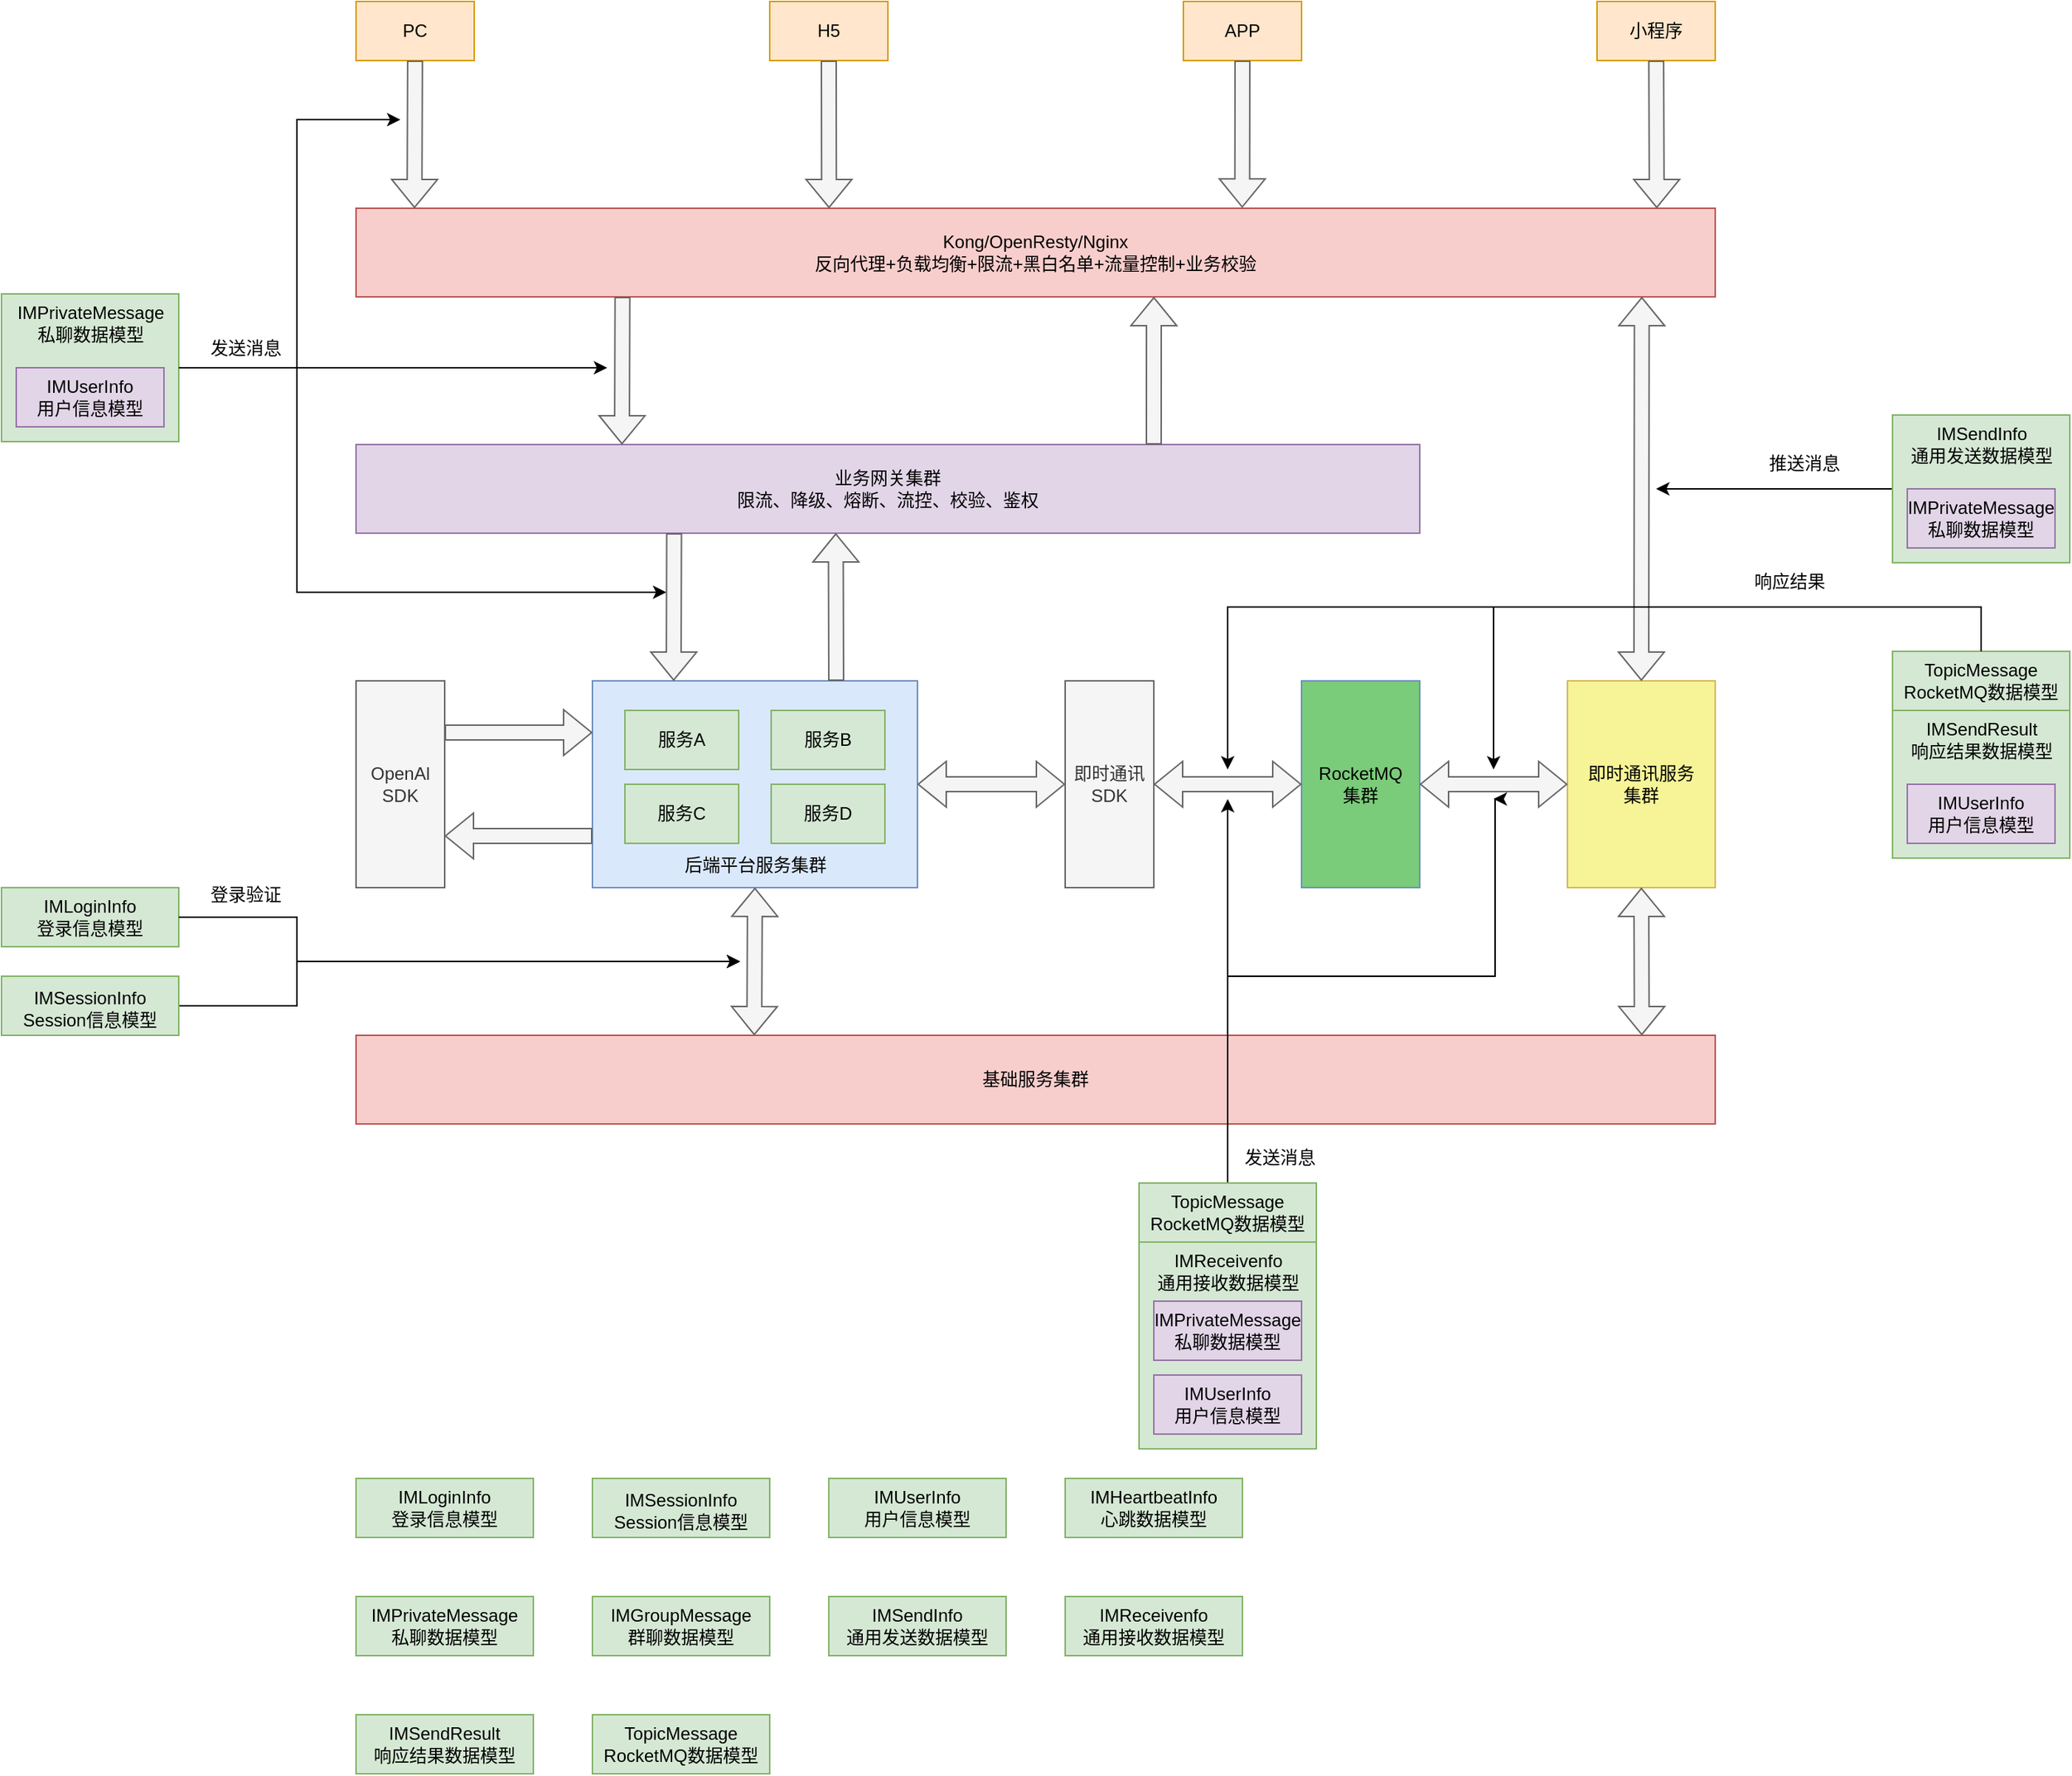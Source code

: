 <mxfile version="22.1.16" type="github">
  <diagram name="第 1 页" id="prUwxHIpTpnHMeyIK_7-">
    <mxGraphModel dx="3258" dy="2485" grid="1" gridSize="10" guides="1" tooltips="1" connect="1" arrows="1" fold="1" page="1" pageScale="1" pageWidth="827" pageHeight="1169" math="0" shadow="0">
      <root>
        <mxCell id="0" />
        <mxCell id="1" parent="0" />
        <mxCell id="vA53lnIsRnmp6saCnfre-1" value="PC" style="rounded=0;whiteSpace=wrap;html=1;fillColor=#ffe6cc;strokeColor=#d79b00;" vertex="1" parent="1">
          <mxGeometry x="40" y="-40" width="80" height="40" as="geometry" />
        </mxCell>
        <mxCell id="vA53lnIsRnmp6saCnfre-2" value="H5" style="rounded=0;whiteSpace=wrap;html=1;fillColor=#ffe6cc;strokeColor=#d79b00;" vertex="1" parent="1">
          <mxGeometry x="320" y="-40" width="80" height="40" as="geometry" />
        </mxCell>
        <mxCell id="vA53lnIsRnmp6saCnfre-3" value="APP" style="rounded=0;whiteSpace=wrap;html=1;fillColor=#ffe6cc;strokeColor=#d79b00;" vertex="1" parent="1">
          <mxGeometry x="600" y="-40" width="80" height="40" as="geometry" />
        </mxCell>
        <mxCell id="vA53lnIsRnmp6saCnfre-4" value="小程序" style="rounded=0;whiteSpace=wrap;html=1;fillColor=#ffe6cc;strokeColor=#d79b00;" vertex="1" parent="1">
          <mxGeometry x="880" y="-40" width="80" height="40" as="geometry" />
        </mxCell>
        <mxCell id="vA53lnIsRnmp6saCnfre-5" value="Kong/OpenResty/Nginx&lt;br&gt;反向代理+负载均衡+限流+黑白名单+流量控制+业务校验" style="rounded=0;whiteSpace=wrap;html=1;fillColor=#f8cecc;strokeColor=#b85450;" vertex="1" parent="1">
          <mxGeometry x="40" y="100" width="920" height="60" as="geometry" />
        </mxCell>
        <mxCell id="vA53lnIsRnmp6saCnfre-6" value="业务网关集群&lt;br&gt;限流、降级、熔断、流控、校验、鉴权" style="rounded=0;whiteSpace=wrap;html=1;fillColor=#e1d5e7;strokeColor=#9673a6;" vertex="1" parent="1">
          <mxGeometry x="40" y="260" width="720" height="60" as="geometry" />
        </mxCell>
        <mxCell id="vA53lnIsRnmp6saCnfre-9" value="OpenAl&lt;br&gt;SDK" style="rounded=0;whiteSpace=wrap;html=1;fillColor=#f5f5f5;fontColor=#333333;strokeColor=#666666;" vertex="1" parent="1">
          <mxGeometry x="40" y="420" width="60" height="140" as="geometry" />
        </mxCell>
        <mxCell id="vA53lnIsRnmp6saCnfre-10" value="即时通讯&lt;br&gt;SDK" style="rounded=0;whiteSpace=wrap;html=1;fillColor=#f5f5f5;fontColor=#333333;strokeColor=#666666;" vertex="1" parent="1">
          <mxGeometry x="520" y="420" width="60" height="140" as="geometry" />
        </mxCell>
        <mxCell id="vA53lnIsRnmp6saCnfre-18" value="" style="group" vertex="1" connectable="0" parent="1">
          <mxGeometry x="200" y="420" width="220" height="140" as="geometry" />
        </mxCell>
        <mxCell id="vA53lnIsRnmp6saCnfre-12" value="" style="rounded=0;whiteSpace=wrap;html=1;fillColor=#dae8fc;strokeColor=#6c8ebf;" vertex="1" parent="vA53lnIsRnmp6saCnfre-18">
          <mxGeometry width="220" height="140" as="geometry" />
        </mxCell>
        <mxCell id="vA53lnIsRnmp6saCnfre-14" value="服务A" style="rounded=0;whiteSpace=wrap;html=1;fillColor=#d5e8d4;strokeColor=#82b366;" vertex="1" parent="vA53lnIsRnmp6saCnfre-18">
          <mxGeometry x="22" y="20" width="77" height="40" as="geometry" />
        </mxCell>
        <mxCell id="vA53lnIsRnmp6saCnfre-15" value="服务B" style="rounded=0;whiteSpace=wrap;html=1;fillColor=#d5e8d4;strokeColor=#82b366;" vertex="1" parent="vA53lnIsRnmp6saCnfre-18">
          <mxGeometry x="121" y="20" width="77" height="40" as="geometry" />
        </mxCell>
        <mxCell id="vA53lnIsRnmp6saCnfre-16" value="服务C" style="rounded=0;whiteSpace=wrap;html=1;fillColor=#d5e8d4;strokeColor=#82b366;" vertex="1" parent="vA53lnIsRnmp6saCnfre-18">
          <mxGeometry x="22" y="70" width="77" height="40" as="geometry" />
        </mxCell>
        <mxCell id="vA53lnIsRnmp6saCnfre-17" value="服务D" style="rounded=0;whiteSpace=wrap;html=1;fillColor=#d5e8d4;strokeColor=#82b366;" vertex="1" parent="vA53lnIsRnmp6saCnfre-18">
          <mxGeometry x="121" y="70" width="77" height="40" as="geometry" />
        </mxCell>
        <mxCell id="vA53lnIsRnmp6saCnfre-13" value="后端平台服务集群" style="text;html=1;align=center;verticalAlign=middle;resizable=0;points=[];autosize=1;strokeColor=none;fillColor=none;" vertex="1" parent="vA53lnIsRnmp6saCnfre-18">
          <mxGeometry x="50" y="110" width="120" height="30" as="geometry" />
        </mxCell>
        <mxCell id="vA53lnIsRnmp6saCnfre-19" value="RocketMQ&lt;br&gt;集群" style="rounded=0;whiteSpace=wrap;html=1;fillColor=#7ACC7A;strokeColor=#6c8ebf;" vertex="1" parent="1">
          <mxGeometry x="680" y="420" width="80" height="140" as="geometry" />
        </mxCell>
        <mxCell id="vA53lnIsRnmp6saCnfre-20" value="即时通讯服务&lt;br&gt;集群" style="rounded=0;whiteSpace=wrap;html=1;fillColor=#F7F497;strokeColor=#d6b656;" vertex="1" parent="1">
          <mxGeometry x="860" y="420" width="100" height="140" as="geometry" />
        </mxCell>
        <mxCell id="vA53lnIsRnmp6saCnfre-24" value="IMHeartbeatInfo&lt;br&gt;心跳数据模型" style="rounded=0;whiteSpace=wrap;html=1;fillColor=#d5e8d4;strokeColor=#82b366;spacing=6;" vertex="1" parent="1">
          <mxGeometry x="520" y="960" width="120" height="40" as="geometry" />
        </mxCell>
        <mxCell id="vA53lnIsRnmp6saCnfre-26" value="IMGroupMessage&lt;br&gt;群聊数据模型" style="rounded=0;whiteSpace=wrap;html=1;fillColor=#d5e8d4;strokeColor=#82b366;spacing=6;" vertex="1" parent="1">
          <mxGeometry x="200" y="1040" width="120" height="40" as="geometry" />
        </mxCell>
        <mxCell id="vA53lnIsRnmp6saCnfre-29" value="IMSendResult&lt;br&gt;响应结果数据模型" style="rounded=0;whiteSpace=wrap;html=1;fillColor=#d5e8d4;strokeColor=#82b366;spacing=6;" vertex="1" parent="1">
          <mxGeometry x="40" y="1120" width="120" height="40" as="geometry" />
        </mxCell>
        <mxCell id="vA53lnIsRnmp6saCnfre-30" value="TopicMessage&lt;br&gt;RocketMQ数据模型" style="rounded=0;whiteSpace=wrap;html=1;fillColor=#d5e8d4;strokeColor=#82b366;spacing=6;" vertex="1" parent="1">
          <mxGeometry x="200" y="1120" width="120" height="40" as="geometry" />
        </mxCell>
        <mxCell id="vA53lnIsRnmp6saCnfre-34" value="" style="shape=flexArrow;endArrow=classic;html=1;rounded=0;fillColor=#f5f5f5;strokeColor=#666666;entryX=0.043;entryY=0;entryDx=0;entryDy=0;entryPerimeter=0;" edge="1" parent="1" source="vA53lnIsRnmp6saCnfre-1" target="vA53lnIsRnmp6saCnfre-5">
          <mxGeometry width="50" height="50" relative="1" as="geometry">
            <mxPoint x="79.58" y="40" as="sourcePoint" />
            <mxPoint x="79.58" y="85" as="targetPoint" />
          </mxGeometry>
        </mxCell>
        <mxCell id="vA53lnIsRnmp6saCnfre-36" value="" style="shape=flexArrow;endArrow=classic;html=1;rounded=0;fillColor=#f5f5f5;strokeColor=#666666;exitX=0.5;exitY=1;exitDx=0;exitDy=0;entryX=0.348;entryY=0;entryDx=0;entryDy=0;entryPerimeter=0;" edge="1" parent="1" source="vA53lnIsRnmp6saCnfre-2" target="vA53lnIsRnmp6saCnfre-5">
          <mxGeometry width="50" height="50" relative="1" as="geometry">
            <mxPoint x="359.81" y="40" as="sourcePoint" />
            <mxPoint x="360" y="90" as="targetPoint" />
          </mxGeometry>
        </mxCell>
        <mxCell id="vA53lnIsRnmp6saCnfre-37" value="" style="shape=flexArrow;endArrow=classic;html=1;rounded=0;fillColor=#f5f5f5;strokeColor=#666666;entryX=0.652;entryY=-0.006;entryDx=0;entryDy=0;entryPerimeter=0;" edge="1" parent="1" source="vA53lnIsRnmp6saCnfre-3" target="vA53lnIsRnmp6saCnfre-5">
          <mxGeometry width="50" height="50" relative="1" as="geometry">
            <mxPoint x="639.6" y="40" as="sourcePoint" />
            <mxPoint x="639.6" y="100" as="targetPoint" />
          </mxGeometry>
        </mxCell>
        <mxCell id="vA53lnIsRnmp6saCnfre-38" value="" style="shape=flexArrow;endArrow=classic;html=1;rounded=0;fillColor=#f5f5f5;strokeColor=#666666;entryX=0.957;entryY=0;entryDx=0;entryDy=0;entryPerimeter=0;" edge="1" parent="1" source="vA53lnIsRnmp6saCnfre-4" target="vA53lnIsRnmp6saCnfre-5">
          <mxGeometry width="50" height="50" relative="1" as="geometry">
            <mxPoint x="919.8" y="40" as="sourcePoint" />
            <mxPoint x="920" y="80" as="targetPoint" />
          </mxGeometry>
        </mxCell>
        <mxCell id="vA53lnIsRnmp6saCnfre-39" value="" style="shape=flexArrow;endArrow=classic;html=1;rounded=0;fillColor=#f5f5f5;strokeColor=#666666;entryX=0.25;entryY=0;entryDx=0;entryDy=0;exitX=0.196;exitY=1;exitDx=0;exitDy=0;exitPerimeter=0;" edge="1" parent="1" source="vA53lnIsRnmp6saCnfre-5" target="vA53lnIsRnmp6saCnfre-6">
          <mxGeometry width="50" height="50" relative="1" as="geometry">
            <mxPoint x="220" y="250" as="sourcePoint" />
            <mxPoint x="190" y="310" as="targetPoint" />
          </mxGeometry>
        </mxCell>
        <mxCell id="vA53lnIsRnmp6saCnfre-40" value="" style="shape=flexArrow;endArrow=classic;html=1;rounded=0;fillColor=#f5f5f5;strokeColor=#666666;exitX=0.75;exitY=0;exitDx=0;exitDy=0;entryX=0.587;entryY=1;entryDx=0;entryDy=0;entryPerimeter=0;" edge="1" parent="1" source="vA53lnIsRnmp6saCnfre-6" target="vA53lnIsRnmp6saCnfre-5">
          <mxGeometry width="50" height="50" relative="1" as="geometry">
            <mxPoint x="450" y="240" as="sourcePoint" />
            <mxPoint x="580" y="250" as="targetPoint" />
          </mxGeometry>
        </mxCell>
        <mxCell id="vA53lnIsRnmp6saCnfre-41" value="" style="shape=flexArrow;endArrow=classic;html=1;rounded=0;fillColor=#f5f5f5;strokeColor=#666666;entryX=0.25;entryY=0;entryDx=0;entryDy=0;exitX=0.299;exitY=1;exitDx=0;exitDy=0;exitPerimeter=0;" edge="1" parent="1" source="vA53lnIsRnmp6saCnfre-6" target="vA53lnIsRnmp6saCnfre-12">
          <mxGeometry width="50" height="50" relative="1" as="geometry">
            <mxPoint x="255" y="330" as="sourcePoint" />
            <mxPoint x="230" y="270" as="targetPoint" />
          </mxGeometry>
        </mxCell>
        <mxCell id="vA53lnIsRnmp6saCnfre-42" value="" style="shape=flexArrow;endArrow=classic;html=1;rounded=0;fillColor=#f5f5f5;strokeColor=#666666;exitX=0.75;exitY=0;exitDx=0;exitDy=0;entryX=0.451;entryY=1;entryDx=0;entryDy=0;entryPerimeter=0;" edge="1" parent="1" source="vA53lnIsRnmp6saCnfre-12" target="vA53lnIsRnmp6saCnfre-6">
          <mxGeometry width="50" height="50" relative="1" as="geometry">
            <mxPoint x="360" y="400" as="sourcePoint" />
            <mxPoint x="365" y="340" as="targetPoint" />
          </mxGeometry>
        </mxCell>
        <mxCell id="vA53lnIsRnmp6saCnfre-43" value="" style="shape=flexArrow;endArrow=classic;html=1;rounded=0;fillColor=#f5f5f5;strokeColor=#666666;entryX=0;entryY=0.25;entryDx=0;entryDy=0;exitX=1;exitY=0.25;exitDx=0;exitDy=0;" edge="1" parent="1" source="vA53lnIsRnmp6saCnfre-9" target="vA53lnIsRnmp6saCnfre-12">
          <mxGeometry width="50" height="50" relative="1" as="geometry">
            <mxPoint x="130" y="370" as="sourcePoint" />
            <mxPoint x="130" y="470" as="targetPoint" />
          </mxGeometry>
        </mxCell>
        <mxCell id="vA53lnIsRnmp6saCnfre-44" value="" style="shape=flexArrow;endArrow=classic;html=1;rounded=0;fillColor=#f5f5f5;strokeColor=#666666;exitX=0;exitY=0.75;exitDx=0;exitDy=0;entryX=1;entryY=0.75;entryDx=0;entryDy=0;" edge="1" parent="1" source="vA53lnIsRnmp6saCnfre-12" target="vA53lnIsRnmp6saCnfre-9">
          <mxGeometry width="50" height="50" relative="1" as="geometry">
            <mxPoint x="30" y="520" as="sourcePoint" />
            <mxPoint x="120" y="600" as="targetPoint" />
          </mxGeometry>
        </mxCell>
        <mxCell id="vA53lnIsRnmp6saCnfre-45" value="" style="shape=flexArrow;endArrow=classic;startArrow=classic;html=1;rounded=0;fillColor=#f5f5f5;strokeColor=#666666;exitX=0.5;exitY=0;exitDx=0;exitDy=0;entryX=0.946;entryY=1;entryDx=0;entryDy=0;entryPerimeter=0;" edge="1" parent="1" source="vA53lnIsRnmp6saCnfre-20" target="vA53lnIsRnmp6saCnfre-5">
          <mxGeometry width="100" height="100" relative="1" as="geometry">
            <mxPoint x="920" y="420" as="sourcePoint" />
            <mxPoint x="910" y="170" as="targetPoint" />
          </mxGeometry>
        </mxCell>
        <mxCell id="vA53lnIsRnmp6saCnfre-46" value="" style="shape=flexArrow;endArrow=classic;startArrow=classic;html=1;rounded=0;fillColor=#f5f5f5;strokeColor=#666666;exitX=0;exitY=0.5;exitDx=0;exitDy=0;" edge="1" parent="1" source="vA53lnIsRnmp6saCnfre-20" target="vA53lnIsRnmp6saCnfre-19">
          <mxGeometry width="100" height="100" relative="1" as="geometry">
            <mxPoint x="780" y="480" as="sourcePoint" />
            <mxPoint x="780" y="220" as="targetPoint" />
          </mxGeometry>
        </mxCell>
        <mxCell id="vA53lnIsRnmp6saCnfre-47" value="" style="shape=flexArrow;endArrow=classic;startArrow=classic;html=1;rounded=0;fillColor=#f5f5f5;strokeColor=#666666;" edge="1" parent="1" source="vA53lnIsRnmp6saCnfre-19" target="vA53lnIsRnmp6saCnfre-10">
          <mxGeometry width="100" height="100" relative="1" as="geometry">
            <mxPoint x="680" y="489.72" as="sourcePoint" />
            <mxPoint x="580" y="489.72" as="targetPoint" />
          </mxGeometry>
        </mxCell>
        <mxCell id="vA53lnIsRnmp6saCnfre-48" value="" style="shape=flexArrow;endArrow=classic;startArrow=classic;html=1;rounded=0;fillColor=#f5f5f5;strokeColor=#666666;" edge="1" parent="1" source="vA53lnIsRnmp6saCnfre-10" target="vA53lnIsRnmp6saCnfre-12">
          <mxGeometry width="100" height="100" relative="1" as="geometry">
            <mxPoint x="520" y="489.72" as="sourcePoint" />
            <mxPoint x="420" y="489.72" as="targetPoint" />
          </mxGeometry>
        </mxCell>
        <mxCell id="vA53lnIsRnmp6saCnfre-60" value="IMReceivenfo&lt;br&gt;通用接收数据模型" style="rounded=0;whiteSpace=wrap;html=1;fillColor=#d5e8d4;strokeColor=#82b366;spacing=6;" vertex="1" parent="1">
          <mxGeometry x="520" y="1040" width="120" height="40" as="geometry" />
        </mxCell>
        <mxCell id="vA53lnIsRnmp6saCnfre-61" value="IMLoginInfo&lt;br&gt;登录信息模型" style="rounded=0;whiteSpace=wrap;html=1;fillColor=#d5e8d4;strokeColor=#82b366;spacing=6;" vertex="1" parent="1">
          <mxGeometry x="40" y="960" width="120" height="40" as="geometry" />
        </mxCell>
        <mxCell id="vA53lnIsRnmp6saCnfre-62" value="IMSessionInfo&lt;span style=&quot;color: rgb(51, 51, 51); font-family: monospace; font-size: 16px; text-align: left; background-color: rgba(0, 0, 0, 0.03);&quot;&gt; &lt;/span&gt;&lt;br&gt;Session信息模型" style="rounded=0;whiteSpace=wrap;html=1;fillColor=#d5e8d4;strokeColor=#82b366;spacing=6;" vertex="1" parent="1">
          <mxGeometry x="200" y="960" width="120" height="40" as="geometry" />
        </mxCell>
        <mxCell id="vA53lnIsRnmp6saCnfre-63" value="IMUserInfo&lt;br&gt;用户信息模型" style="rounded=0;whiteSpace=wrap;html=1;fillColor=#d5e8d4;strokeColor=#82b366;spacing=6;" vertex="1" parent="1">
          <mxGeometry x="360" y="960" width="120" height="40" as="geometry" />
        </mxCell>
        <mxCell id="vA53lnIsRnmp6saCnfre-64" value="IMPrivateMessage&lt;br&gt;私聊数据模型" style="rounded=0;whiteSpace=wrap;html=1;fillColor=#d5e8d4;strokeColor=#82b366;spacing=6;" vertex="1" parent="1">
          <mxGeometry x="40" y="1040" width="120" height="40" as="geometry" />
        </mxCell>
        <mxCell id="vA53lnIsRnmp6saCnfre-86" value="" style="group" vertex="1" connectable="0" parent="1">
          <mxGeometry x="-200" y="158" width="120" height="100" as="geometry" />
        </mxCell>
        <mxCell id="vA53lnIsRnmp6saCnfre-71" value="" style="rounded=0;whiteSpace=wrap;html=1;fillColor=#d5e8d4;strokeColor=#82b366;spacing=6;" vertex="1" parent="vA53lnIsRnmp6saCnfre-86">
          <mxGeometry width="120" height="100" as="geometry" />
        </mxCell>
        <mxCell id="vA53lnIsRnmp6saCnfre-121" style="edgeStyle=orthogonalEdgeStyle;rounded=0;orthogonalLoop=1;jettySize=auto;html=1;exitX=1;exitY=0.5;exitDx=0;exitDy=0;" edge="1" parent="vA53lnIsRnmp6saCnfre-86" source="vA53lnIsRnmp6saCnfre-71">
          <mxGeometry relative="1" as="geometry">
            <mxPoint x="410" y="50" as="targetPoint" />
          </mxGeometry>
        </mxCell>
        <mxCell id="vA53lnIsRnmp6saCnfre-122" style="edgeStyle=orthogonalEdgeStyle;rounded=0;orthogonalLoop=1;jettySize=auto;html=1;exitX=1;exitY=0.5;exitDx=0;exitDy=0;" edge="1" parent="vA53lnIsRnmp6saCnfre-86" source="vA53lnIsRnmp6saCnfre-71">
          <mxGeometry relative="1" as="geometry">
            <mxPoint x="270" y="-118" as="targetPoint" />
            <Array as="points">
              <mxPoint x="200" y="50" />
              <mxPoint x="200" y="-118" />
            </Array>
          </mxGeometry>
        </mxCell>
        <mxCell id="vA53lnIsRnmp6saCnfre-123" style="edgeStyle=orthogonalEdgeStyle;rounded=0;orthogonalLoop=1;jettySize=auto;html=1;exitX=1;exitY=0.5;exitDx=0;exitDy=0;" edge="1" parent="vA53lnIsRnmp6saCnfre-86" source="vA53lnIsRnmp6saCnfre-71">
          <mxGeometry relative="1" as="geometry">
            <mxPoint x="450" y="202" as="targetPoint" />
            <Array as="points">
              <mxPoint x="200" y="50" />
              <mxPoint x="200" y="202" />
            </Array>
          </mxGeometry>
        </mxCell>
        <mxCell id="vA53lnIsRnmp6saCnfre-72" value="IMPrivateMessage&lt;br style=&quot;border-color: var(--border-color);&quot;&gt;&lt;span style=&quot;&quot;&gt;私聊数据模型&lt;/span&gt;" style="text;html=1;align=center;verticalAlign=middle;resizable=0;points=[];autosize=1;strokeColor=none;fillColor=none;" vertex="1" parent="vA53lnIsRnmp6saCnfre-86">
          <mxGeometry width="120" height="40" as="geometry" />
        </mxCell>
        <mxCell id="vA53lnIsRnmp6saCnfre-75" value="IMUserInfo&lt;br&gt;用户信息模型" style="rounded=0;whiteSpace=wrap;html=1;fillColor=#e1d5e7;strokeColor=#9673a6;spacing=6;" vertex="1" parent="vA53lnIsRnmp6saCnfre-86">
          <mxGeometry x="10" y="50" width="100" height="40" as="geometry" />
        </mxCell>
        <mxCell id="vA53lnIsRnmp6saCnfre-91" value="" style="group" vertex="1" connectable="0" parent="1">
          <mxGeometry x="1080" y="240" width="120" height="100" as="geometry" />
        </mxCell>
        <mxCell id="vA53lnIsRnmp6saCnfre-92" style="edgeStyle=orthogonalEdgeStyle;rounded=0;orthogonalLoop=1;jettySize=auto;html=1;" edge="1" parent="vA53lnIsRnmp6saCnfre-91" source="vA53lnIsRnmp6saCnfre-67">
          <mxGeometry relative="1" as="geometry">
            <mxPoint x="-160" y="50" as="targetPoint" />
          </mxGeometry>
        </mxCell>
        <mxCell id="vA53lnIsRnmp6saCnfre-67" value="" style="rounded=0;whiteSpace=wrap;html=1;fillColor=#d5e8d4;strokeColor=#82b366;spacing=6;" vertex="1" parent="vA53lnIsRnmp6saCnfre-91">
          <mxGeometry width="120" height="100" as="geometry" />
        </mxCell>
        <mxCell id="vA53lnIsRnmp6saCnfre-89" value="IMSendInfo&lt;br style=&quot;border-color: var(--border-color);&quot;&gt;&lt;span style=&quot;border-color: var(--border-color);&quot;&gt;通用发送数据模型&lt;/span&gt;" style="text;html=1;align=center;verticalAlign=middle;resizable=0;points=[];autosize=1;strokeColor=none;fillColor=none;" vertex="1" parent="vA53lnIsRnmp6saCnfre-91">
          <mxGeometry width="120" height="40" as="geometry" />
        </mxCell>
        <mxCell id="vA53lnIsRnmp6saCnfre-90" value="IMPrivateMessage&lt;br&gt;私聊数据模型" style="rounded=0;whiteSpace=wrap;html=1;fillColor=#e1d5e7;strokeColor=#9673a6;spacing=6;" vertex="1" parent="vA53lnIsRnmp6saCnfre-91">
          <mxGeometry x="10" y="50" width="100" height="40" as="geometry" />
        </mxCell>
        <mxCell id="vA53lnIsRnmp6saCnfre-93" value="IMSendInfo&lt;br style=&quot;border-color: var(--border-color);&quot;&gt;&lt;span style=&quot;border-color: var(--border-color);&quot;&gt;通用发送数据模型&lt;/span&gt;" style="rounded=0;whiteSpace=wrap;html=1;fillColor=#d5e8d4;strokeColor=#82b366;spacing=6;" vertex="1" parent="1">
          <mxGeometry x="360" y="1040" width="120" height="40" as="geometry" />
        </mxCell>
        <mxCell id="vA53lnIsRnmp6saCnfre-114" value="推送消息" style="text;html=1;align=center;verticalAlign=middle;resizable=0;points=[];autosize=1;strokeColor=none;fillColor=none;" vertex="1" parent="1">
          <mxGeometry x="985" y="258" width="70" height="30" as="geometry" />
        </mxCell>
        <mxCell id="vA53lnIsRnmp6saCnfre-115" value="基础服务集群" style="rounded=0;whiteSpace=wrap;html=1;fillColor=#f8cecc;strokeColor=#b85450;spacing=6;" vertex="1" parent="1">
          <mxGeometry x="40" y="660" width="920" height="60" as="geometry" />
        </mxCell>
        <mxCell id="vA53lnIsRnmp6saCnfre-117" value="" style="shape=flexArrow;endArrow=classic;startArrow=classic;html=1;rounded=0;fillColor=#f5f5f5;strokeColor=#666666;exitX=0.946;exitY=0;exitDx=0;exitDy=0;exitPerimeter=0;" edge="1" parent="1" source="vA53lnIsRnmp6saCnfre-115">
          <mxGeometry width="100" height="100" relative="1" as="geometry">
            <mxPoint x="910" y="650" as="sourcePoint" />
            <mxPoint x="910" y="560" as="targetPoint" />
          </mxGeometry>
        </mxCell>
        <mxCell id="vA53lnIsRnmp6saCnfre-118" value="" style="shape=flexArrow;endArrow=classic;startArrow=classic;html=1;rounded=0;fillColor=#f5f5f5;strokeColor=#666666;entryX=0.5;entryY=1;entryDx=0;entryDy=0;exitX=0.293;exitY=0;exitDx=0;exitDy=0;exitPerimeter=0;" edge="1" parent="1" source="vA53lnIsRnmp6saCnfre-115" target="vA53lnIsRnmp6saCnfre-12">
          <mxGeometry width="100" height="100" relative="1" as="geometry">
            <mxPoint x="310" y="650" as="sourcePoint" />
            <mxPoint x="250" y="580" as="targetPoint" />
          </mxGeometry>
        </mxCell>
        <mxCell id="vA53lnIsRnmp6saCnfre-110" value="" style="group" vertex="1" connectable="0" parent="1">
          <mxGeometry x="570" y="760" width="120" height="180" as="geometry" />
        </mxCell>
        <mxCell id="vA53lnIsRnmp6saCnfre-112" style="edgeStyle=orthogonalEdgeStyle;rounded=0;orthogonalLoop=1;jettySize=auto;html=1;" edge="1" parent="vA53lnIsRnmp6saCnfre-110" source="vA53lnIsRnmp6saCnfre-95">
          <mxGeometry relative="1" as="geometry">
            <mxPoint x="60" y="-260" as="targetPoint" />
          </mxGeometry>
        </mxCell>
        <mxCell id="vA53lnIsRnmp6saCnfre-151" style="edgeStyle=orthogonalEdgeStyle;rounded=0;orthogonalLoop=1;jettySize=auto;html=1;" edge="1" parent="vA53lnIsRnmp6saCnfre-110" source="vA53lnIsRnmp6saCnfre-95">
          <mxGeometry relative="1" as="geometry">
            <mxPoint x="240" y="-260" as="targetPoint" />
            <Array as="points">
              <mxPoint x="60" y="-140" />
              <mxPoint x="241" y="-140" />
            </Array>
          </mxGeometry>
        </mxCell>
        <mxCell id="vA53lnIsRnmp6saCnfre-95" value="TopicMessage&lt;br&gt;RocketMQ数据模型" style="rounded=0;whiteSpace=wrap;html=1;fillColor=#d5e8d4;strokeColor=#82b366;spacing=6;" vertex="1" parent="vA53lnIsRnmp6saCnfre-110">
          <mxGeometry width="120" height="40" as="geometry" />
        </mxCell>
        <mxCell id="vA53lnIsRnmp6saCnfre-97" value="" style="group" vertex="1" connectable="0" parent="vA53lnIsRnmp6saCnfre-110">
          <mxGeometry y="40" width="120" height="140" as="geometry" />
        </mxCell>
        <mxCell id="vA53lnIsRnmp6saCnfre-98" value="" style="rounded=0;whiteSpace=wrap;html=1;fillColor=#d5e8d4;strokeColor=#82b366;spacing=6;" vertex="1" parent="vA53lnIsRnmp6saCnfre-97">
          <mxGeometry width="120" height="140" as="geometry" />
        </mxCell>
        <mxCell id="vA53lnIsRnmp6saCnfre-100" value="IMReceivenfo&lt;br style=&quot;border-color: var(--border-color);&quot;&gt;&lt;span style=&quot;&quot;&gt;通用接收数据模型&lt;/span&gt;" style="text;html=1;align=center;verticalAlign=middle;resizable=0;points=[];autosize=1;strokeColor=none;fillColor=none;" vertex="1" parent="vA53lnIsRnmp6saCnfre-97">
          <mxGeometry width="120" height="40" as="geometry" />
        </mxCell>
        <mxCell id="vA53lnIsRnmp6saCnfre-101" value="IMPrivateMessage&lt;br&gt;私聊数据模型" style="rounded=0;whiteSpace=wrap;html=1;fillColor=#e1d5e7;strokeColor=#9673a6;spacing=6;" vertex="1" parent="vA53lnIsRnmp6saCnfre-97">
          <mxGeometry x="10" y="40" width="100" height="40" as="geometry" />
        </mxCell>
        <mxCell id="vA53lnIsRnmp6saCnfre-102" value="IMUserInfo&lt;br&gt;用户信息模型" style="rounded=0;whiteSpace=wrap;html=1;fillColor=#e1d5e7;strokeColor=#9673a6;spacing=6;" vertex="1" parent="vA53lnIsRnmp6saCnfre-97">
          <mxGeometry x="10" y="90" width="100" height="40" as="geometry" />
        </mxCell>
        <mxCell id="vA53lnIsRnmp6saCnfre-127" value="IMLoginInfo&lt;br&gt;登录信息模型" style="rounded=0;whiteSpace=wrap;html=1;fillColor=#d5e8d4;strokeColor=#82b366;spacing=6;" vertex="1" parent="1">
          <mxGeometry x="-200" y="560" width="120" height="40" as="geometry" />
        </mxCell>
        <mxCell id="vA53lnIsRnmp6saCnfre-130" style="edgeStyle=orthogonalEdgeStyle;rounded=0;orthogonalLoop=1;jettySize=auto;html=1;exitX=1;exitY=0.5;exitDx=0;exitDy=0;" edge="1" parent="1" source="vA53lnIsRnmp6saCnfre-128">
          <mxGeometry relative="1" as="geometry">
            <mxPoint x="300" y="610" as="targetPoint" />
            <Array as="points">
              <mxPoint y="640" />
              <mxPoint y="610" />
            </Array>
          </mxGeometry>
        </mxCell>
        <mxCell id="vA53lnIsRnmp6saCnfre-128" value="IMSessionInfo&lt;span style=&quot;color: rgb(51, 51, 51); font-family: monospace; font-size: 16px; text-align: left; background-color: rgba(0, 0, 0, 0.03);&quot;&gt; &lt;/span&gt;&lt;br&gt;Session信息模型" style="rounded=0;whiteSpace=wrap;html=1;fillColor=#d5e8d4;strokeColor=#82b366;spacing=6;" vertex="1" parent="1">
          <mxGeometry x="-200" y="620" width="120" height="40" as="geometry" />
        </mxCell>
        <mxCell id="vA53lnIsRnmp6saCnfre-132" style="edgeStyle=orthogonalEdgeStyle;rounded=0;orthogonalLoop=1;jettySize=auto;html=1;exitX=1;exitY=0.5;exitDx=0;exitDy=0;" edge="1" parent="1" source="vA53lnIsRnmp6saCnfre-127">
          <mxGeometry relative="1" as="geometry">
            <mxPoint x="300" y="610" as="targetPoint" />
            <mxPoint x="-70" y="650" as="sourcePoint" />
            <Array as="points">
              <mxPoint y="580" />
              <mxPoint y="610" />
            </Array>
          </mxGeometry>
        </mxCell>
        <mxCell id="vA53lnIsRnmp6saCnfre-145" value="" style="group" vertex="1" connectable="0" parent="1">
          <mxGeometry x="1080" y="400" width="120" height="140" as="geometry" />
        </mxCell>
        <mxCell id="vA53lnIsRnmp6saCnfre-133" value="" style="rounded=0;whiteSpace=wrap;html=1;fillColor=#d5e8d4;strokeColor=#82b366;spacing=6;" vertex="1" parent="vA53lnIsRnmp6saCnfre-145">
          <mxGeometry y="40" width="120" height="100" as="geometry" />
        </mxCell>
        <mxCell id="vA53lnIsRnmp6saCnfre-134" value="TopicMessage&lt;br&gt;RocketMQ数据模型" style="rounded=0;whiteSpace=wrap;html=1;fillColor=#d5e8d4;strokeColor=#82b366;spacing=6;" vertex="1" parent="vA53lnIsRnmp6saCnfre-145">
          <mxGeometry width="120" height="40" as="geometry" />
        </mxCell>
        <mxCell id="vA53lnIsRnmp6saCnfre-135" value="IMSendResult&lt;br style=&quot;border-color: var(--border-color);&quot;&gt;&lt;span style=&quot;&quot;&gt;响应结果数据模型&lt;/span&gt;" style="text;html=1;align=center;verticalAlign=middle;resizable=0;points=[];autosize=1;strokeColor=none;fillColor=none;" vertex="1" parent="vA53lnIsRnmp6saCnfre-145">
          <mxGeometry y="40" width="120" height="40" as="geometry" />
        </mxCell>
        <mxCell id="vA53lnIsRnmp6saCnfre-144" value="IMUserInfo&lt;br&gt;用户信息模型" style="rounded=0;whiteSpace=wrap;html=1;fillColor=#e1d5e7;strokeColor=#9673a6;spacing=6;" vertex="1" parent="vA53lnIsRnmp6saCnfre-145">
          <mxGeometry x="10" y="90" width="100" height="40" as="geometry" />
        </mxCell>
        <mxCell id="vA53lnIsRnmp6saCnfre-146" value="发送消息" style="text;html=1;align=center;verticalAlign=middle;resizable=0;points=[];autosize=1;strokeColor=none;fillColor=none;" vertex="1" parent="1">
          <mxGeometry x="-70" y="180" width="70" height="30" as="geometry" />
        </mxCell>
        <mxCell id="vA53lnIsRnmp6saCnfre-147" style="edgeStyle=orthogonalEdgeStyle;rounded=0;orthogonalLoop=1;jettySize=auto;html=1;exitX=0.5;exitY=0;exitDx=0;exitDy=0;" edge="1" parent="1" source="vA53lnIsRnmp6saCnfre-134">
          <mxGeometry relative="1" as="geometry">
            <mxPoint x="1330" y="370" as="sourcePoint" />
            <mxPoint x="810" y="480" as="targetPoint" />
            <Array as="points">
              <mxPoint x="1140" y="370" />
              <mxPoint x="810" y="370" />
            </Array>
          </mxGeometry>
        </mxCell>
        <mxCell id="vA53lnIsRnmp6saCnfre-148" value="响应结果" style="text;html=1;align=center;verticalAlign=middle;resizable=0;points=[];autosize=1;strokeColor=none;fillColor=none;" vertex="1" parent="1">
          <mxGeometry x="975" y="338" width="70" height="30" as="geometry" />
        </mxCell>
        <mxCell id="vA53lnIsRnmp6saCnfre-150" style="edgeStyle=orthogonalEdgeStyle;rounded=0;orthogonalLoop=1;jettySize=auto;html=1;exitX=0.5;exitY=0;exitDx=0;exitDy=0;" edge="1" parent="1" source="vA53lnIsRnmp6saCnfre-134">
          <mxGeometry relative="1" as="geometry">
            <mxPoint x="1150" y="410" as="sourcePoint" />
            <mxPoint x="630" y="480" as="targetPoint" />
            <Array as="points">
              <mxPoint x="1140" y="370" />
              <mxPoint x="630" y="370" />
            </Array>
          </mxGeometry>
        </mxCell>
        <mxCell id="vA53lnIsRnmp6saCnfre-152" value="发送消息" style="text;html=1;align=center;verticalAlign=middle;resizable=0;points=[];autosize=1;strokeColor=none;fillColor=none;" vertex="1" parent="1">
          <mxGeometry x="630" y="728" width="70" height="30" as="geometry" />
        </mxCell>
        <mxCell id="vA53lnIsRnmp6saCnfre-153" value="登录验证" style="text;html=1;align=center;verticalAlign=middle;resizable=0;points=[];autosize=1;strokeColor=none;fillColor=none;" vertex="1" parent="1">
          <mxGeometry x="-70" y="550" width="70" height="30" as="geometry" />
        </mxCell>
      </root>
    </mxGraphModel>
  </diagram>
</mxfile>
